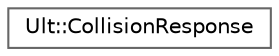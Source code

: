 digraph "Graphical Class Hierarchy"
{
 // LATEX_PDF_SIZE
  bgcolor="transparent";
  edge [fontname=Helvetica,fontsize=10,labelfontname=Helvetica,labelfontsize=10];
  node [fontname=Helvetica,fontsize=10,shape=box,height=0.2,width=0.4];
  rankdir="LR";
  Node0 [id="Node000000",label="Ult::CollisionResponse",height=0.2,width=0.4,color="grey40", fillcolor="white", style="filled",URL="$class_ult_1_1_collision_response.html",tooltip=" "];
}
